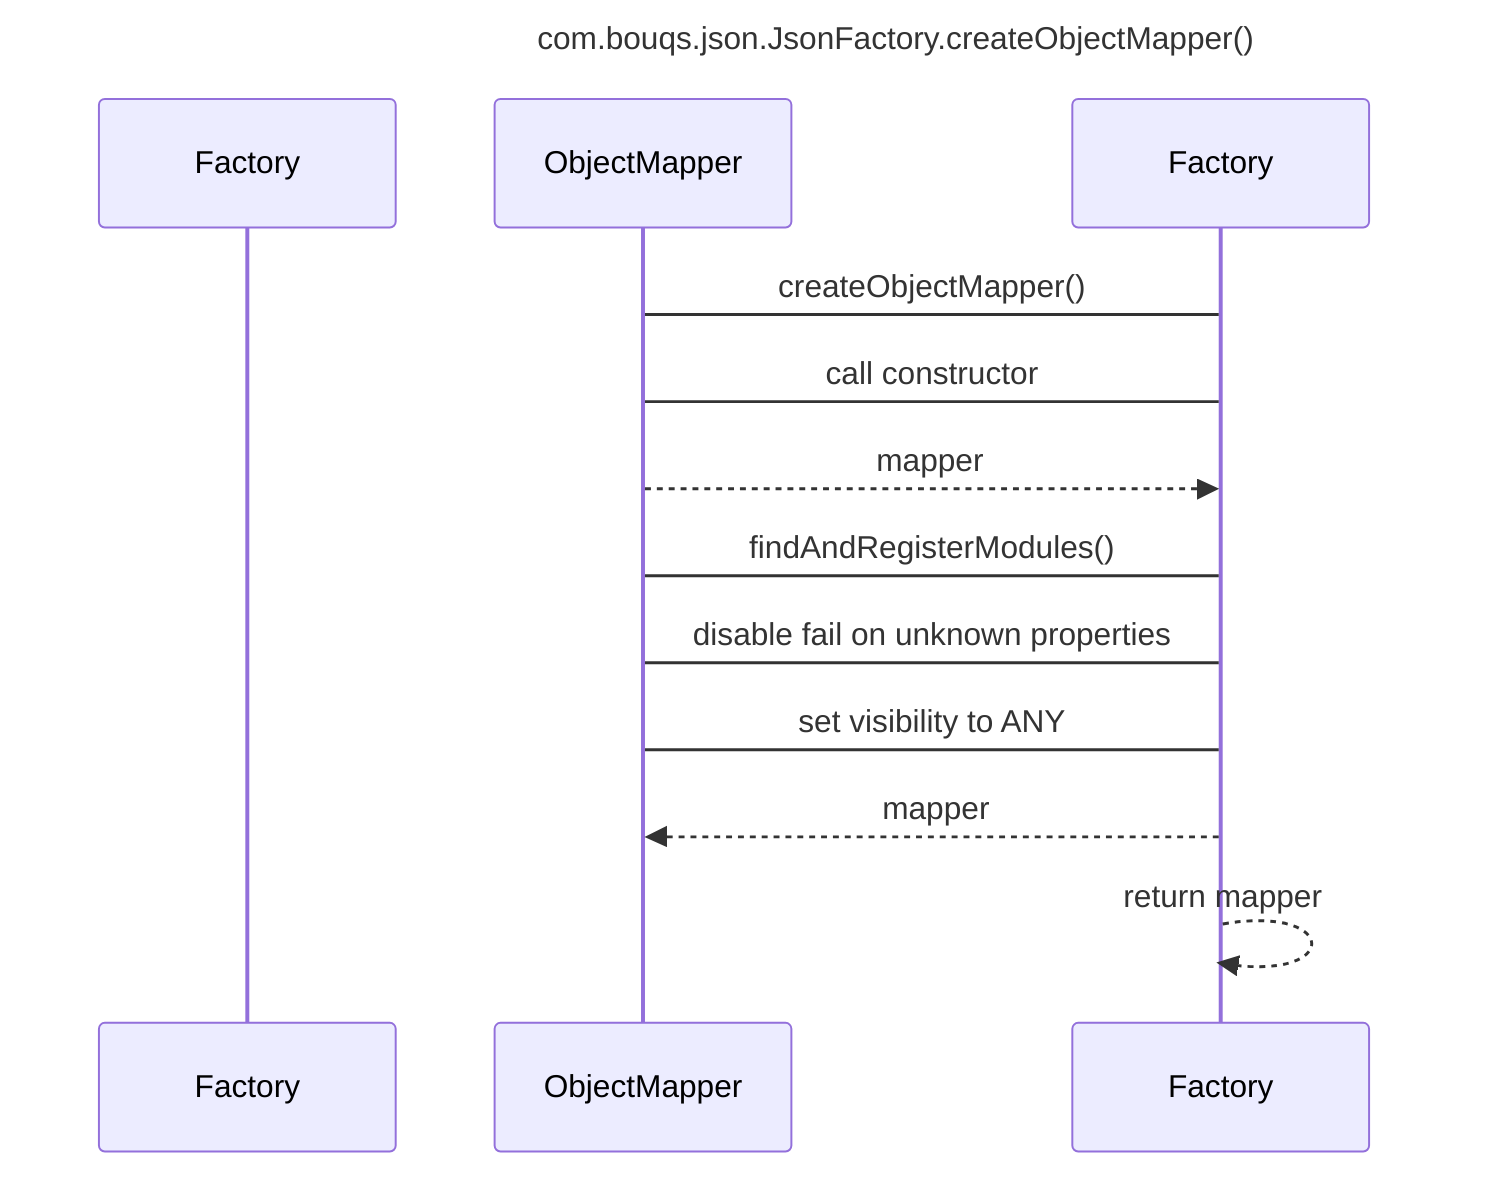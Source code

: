 sequenceDiagram
    title com.bouqs.json.JsonFactory.createObjectMapper()

    participant com.bouqs.json.JsonFactory as Factory
    participant ObjectMapper

    Factory->ObjectMapper: createObjectMapper()
    Factory->ObjectMapper: call constructor
    ObjectMapper-->>Factory: mapper

    Factory->ObjectMapper: findAndRegisterModules()
    Factory->ObjectMapper: disable fail on unknown properties
    Factory->ObjectMapper: set visibility to ANY
    Factory-->>ObjectMapper: mapper

    Factory-->>Factory: return mapper